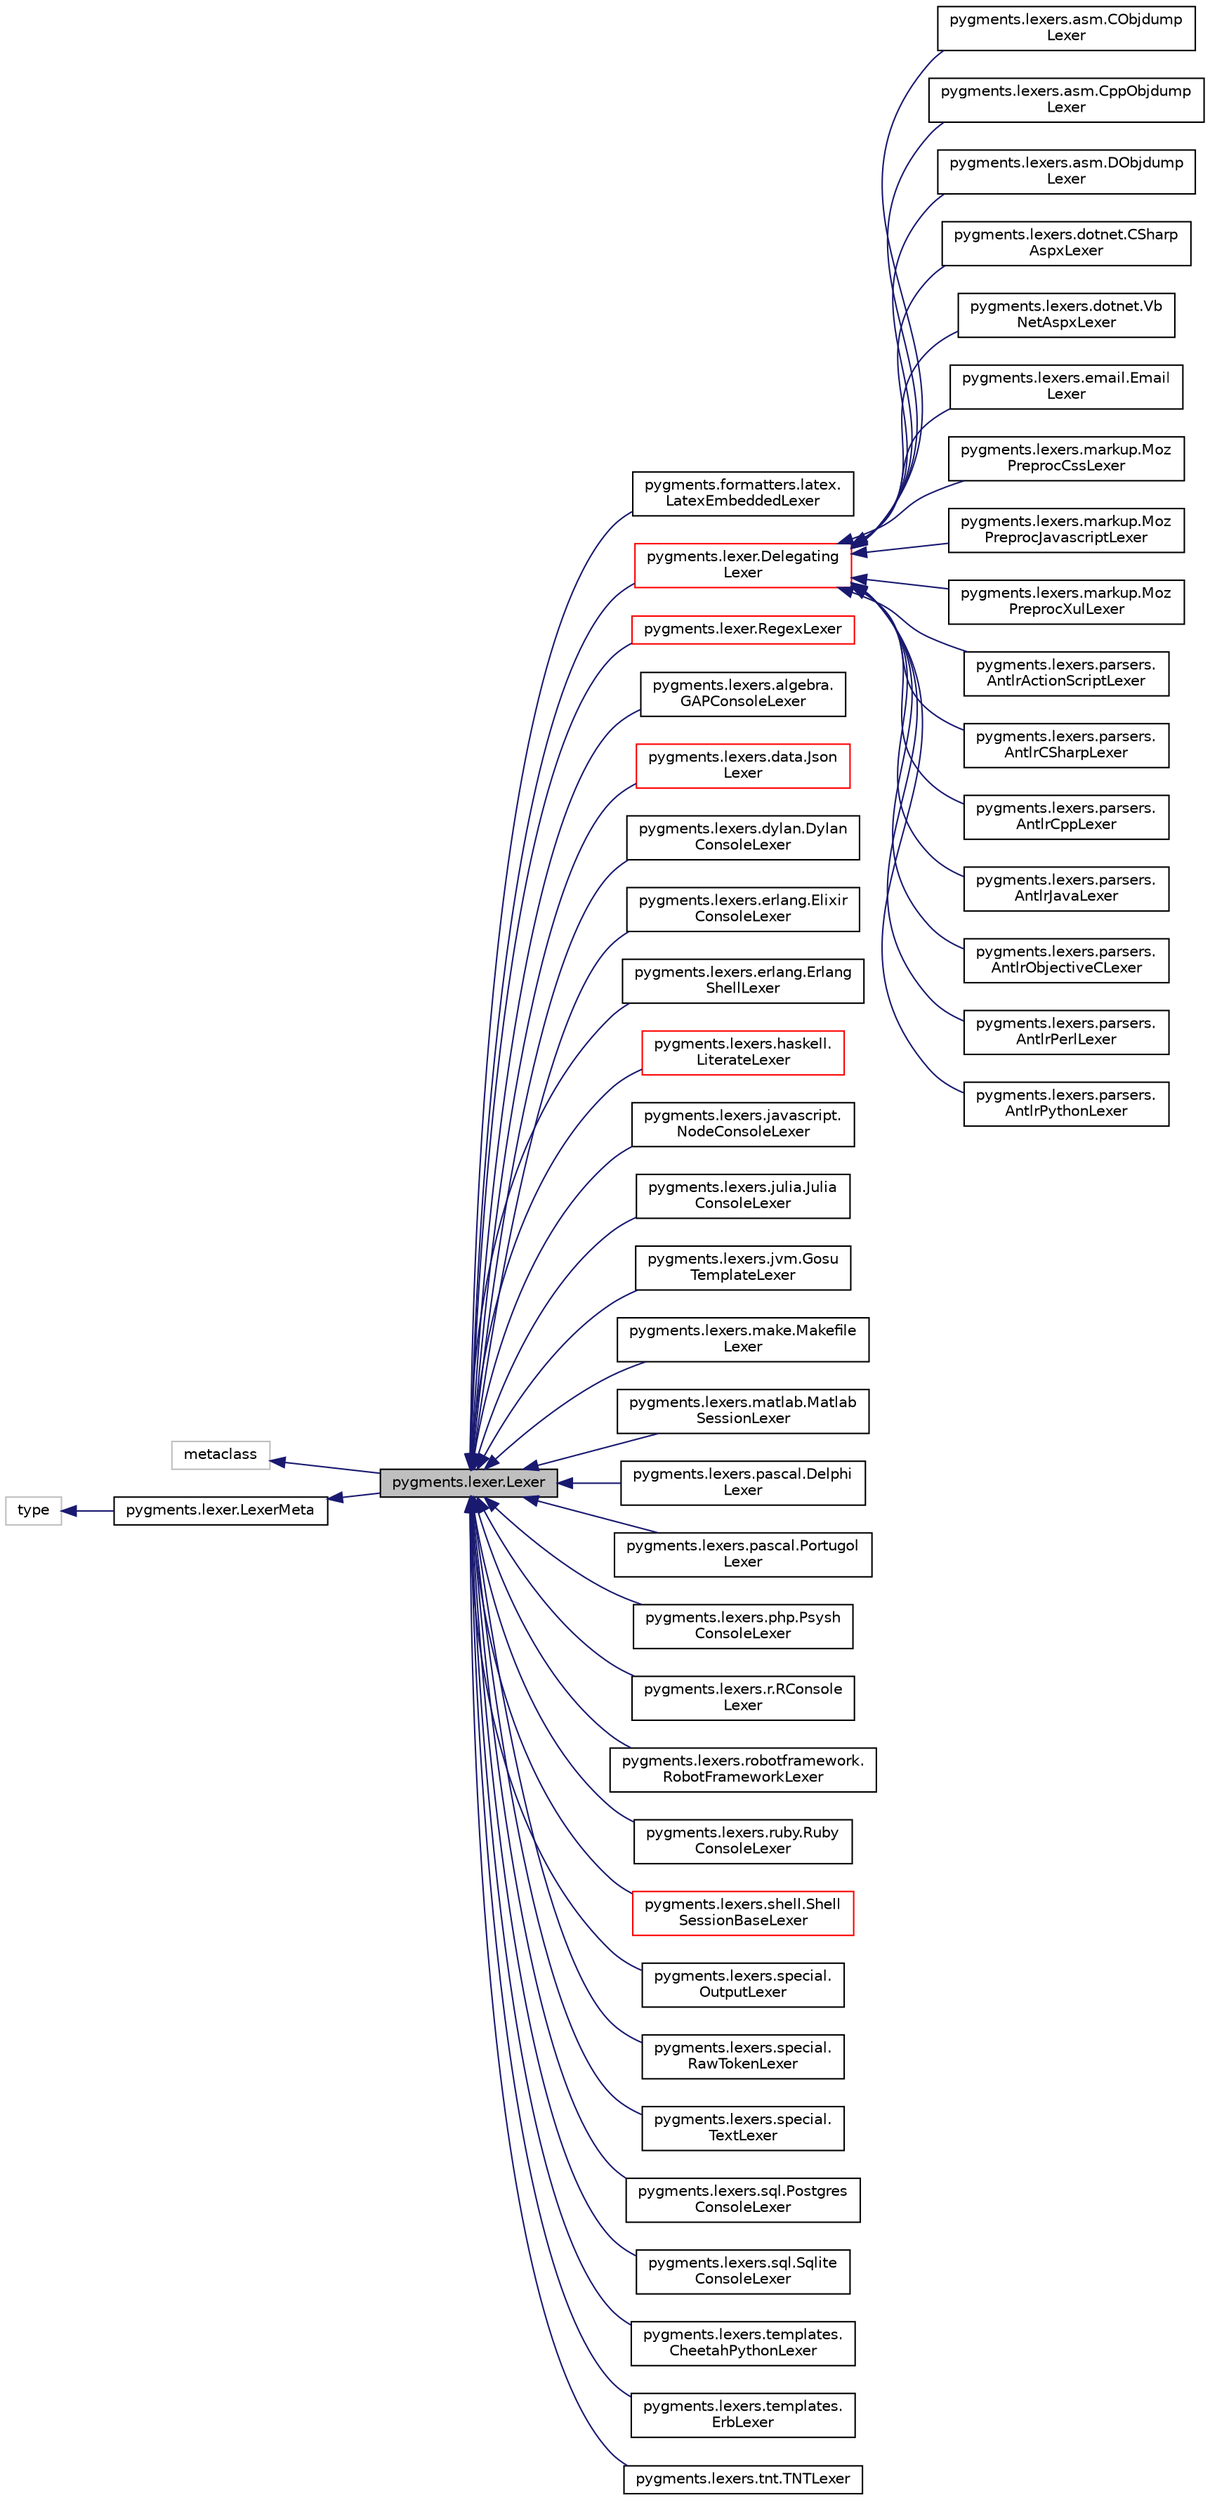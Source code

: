 digraph "pygments.lexer.Lexer"
{
 // LATEX_PDF_SIZE
  edge [fontname="Helvetica",fontsize="10",labelfontname="Helvetica",labelfontsize="10"];
  node [fontname="Helvetica",fontsize="10",shape=record];
  rankdir="LR";
  Node1 [label="pygments.lexer.Lexer",height=0.2,width=0.4,color="black", fillcolor="grey75", style="filled", fontcolor="black",tooltip=" "];
  Node2 -> Node1 [dir="back",color="midnightblue",fontsize="10",style="solid",fontname="Helvetica"];
  Node2 [label="metaclass",height=0.2,width=0.4,color="grey75", fillcolor="white", style="filled",tooltip=" "];
  Node3 -> Node1 [dir="back",color="midnightblue",fontsize="10",style="solid",fontname="Helvetica"];
  Node3 [label="pygments.lexer.LexerMeta",height=0.2,width=0.4,color="black", fillcolor="white", style="filled",URL="$classpygments_1_1lexer_1_1LexerMeta.html",tooltip=" "];
  Node4 -> Node3 [dir="back",color="midnightblue",fontsize="10",style="solid",fontname="Helvetica"];
  Node4 [label="type",height=0.2,width=0.4,color="grey75", fillcolor="white", style="filled",tooltip=" "];
  Node1 -> Node5 [dir="back",color="midnightblue",fontsize="10",style="solid",fontname="Helvetica"];
  Node5 [label="pygments.formatters.latex.\lLatexEmbeddedLexer",height=0.2,width=0.4,color="black", fillcolor="white", style="filled",URL="$classpygments_1_1formatters_1_1latex_1_1LatexEmbeddedLexer.html",tooltip=" "];
  Node1 -> Node6 [dir="back",color="midnightblue",fontsize="10",style="solid",fontname="Helvetica"];
  Node6 [label="pygments.lexer.Delegating\lLexer",height=0.2,width=0.4,color="red", fillcolor="white", style="filled",URL="$classpygments_1_1lexer_1_1DelegatingLexer.html",tooltip=" "];
  Node6 -> Node7 [dir="back",color="midnightblue",fontsize="10",style="solid",fontname="Helvetica"];
  Node7 [label="pygments.lexers.asm.CObjdump\lLexer",height=0.2,width=0.4,color="black", fillcolor="white", style="filled",URL="$classpygments_1_1lexers_1_1asm_1_1CObjdumpLexer.html",tooltip=" "];
  Node6 -> Node8 [dir="back",color="midnightblue",fontsize="10",style="solid",fontname="Helvetica"];
  Node8 [label="pygments.lexers.asm.CppObjdump\lLexer",height=0.2,width=0.4,color="black", fillcolor="white", style="filled",URL="$classpygments_1_1lexers_1_1asm_1_1CppObjdumpLexer.html",tooltip=" "];
  Node6 -> Node9 [dir="back",color="midnightblue",fontsize="10",style="solid",fontname="Helvetica"];
  Node9 [label="pygments.lexers.asm.DObjdump\lLexer",height=0.2,width=0.4,color="black", fillcolor="white", style="filled",URL="$classpygments_1_1lexers_1_1asm_1_1DObjdumpLexer.html",tooltip=" "];
  Node6 -> Node10 [dir="back",color="midnightblue",fontsize="10",style="solid",fontname="Helvetica"];
  Node10 [label="pygments.lexers.dotnet.CSharp\lAspxLexer",height=0.2,width=0.4,color="black", fillcolor="white", style="filled",URL="$classpygments_1_1lexers_1_1dotnet_1_1CSharpAspxLexer.html",tooltip=" "];
  Node6 -> Node11 [dir="back",color="midnightblue",fontsize="10",style="solid",fontname="Helvetica"];
  Node11 [label="pygments.lexers.dotnet.Vb\lNetAspxLexer",height=0.2,width=0.4,color="black", fillcolor="white", style="filled",URL="$classpygments_1_1lexers_1_1dotnet_1_1VbNetAspxLexer.html",tooltip=" "];
  Node6 -> Node12 [dir="back",color="midnightblue",fontsize="10",style="solid",fontname="Helvetica"];
  Node12 [label="pygments.lexers.email.Email\lLexer",height=0.2,width=0.4,color="black", fillcolor="white", style="filled",URL="$classpygments_1_1lexers_1_1email_1_1EmailLexer.html",tooltip=" "];
  Node6 -> Node13 [dir="back",color="midnightblue",fontsize="10",style="solid",fontname="Helvetica"];
  Node13 [label="pygments.lexers.markup.Moz\lPreprocCssLexer",height=0.2,width=0.4,color="black", fillcolor="white", style="filled",URL="$classpygments_1_1lexers_1_1markup_1_1MozPreprocCssLexer.html",tooltip=" "];
  Node6 -> Node14 [dir="back",color="midnightblue",fontsize="10",style="solid",fontname="Helvetica"];
  Node14 [label="pygments.lexers.markup.Moz\lPreprocJavascriptLexer",height=0.2,width=0.4,color="black", fillcolor="white", style="filled",URL="$classpygments_1_1lexers_1_1markup_1_1MozPreprocJavascriptLexer.html",tooltip=" "];
  Node6 -> Node15 [dir="back",color="midnightblue",fontsize="10",style="solid",fontname="Helvetica"];
  Node15 [label="pygments.lexers.markup.Moz\lPreprocXulLexer",height=0.2,width=0.4,color="black", fillcolor="white", style="filled",URL="$classpygments_1_1lexers_1_1markup_1_1MozPreprocXulLexer.html",tooltip=" "];
  Node6 -> Node16 [dir="back",color="midnightblue",fontsize="10",style="solid",fontname="Helvetica"];
  Node16 [label="pygments.lexers.parsers.\lAntlrActionScriptLexer",height=0.2,width=0.4,color="black", fillcolor="white", style="filled",URL="$classpygments_1_1lexers_1_1parsers_1_1AntlrActionScriptLexer.html",tooltip=" "];
  Node6 -> Node17 [dir="back",color="midnightblue",fontsize="10",style="solid",fontname="Helvetica"];
  Node17 [label="pygments.lexers.parsers.\lAntlrCSharpLexer",height=0.2,width=0.4,color="black", fillcolor="white", style="filled",URL="$classpygments_1_1lexers_1_1parsers_1_1AntlrCSharpLexer.html",tooltip=" "];
  Node6 -> Node18 [dir="back",color="midnightblue",fontsize="10",style="solid",fontname="Helvetica"];
  Node18 [label="pygments.lexers.parsers.\lAntlrCppLexer",height=0.2,width=0.4,color="black", fillcolor="white", style="filled",URL="$classpygments_1_1lexers_1_1parsers_1_1AntlrCppLexer.html",tooltip=" "];
  Node6 -> Node19 [dir="back",color="midnightblue",fontsize="10",style="solid",fontname="Helvetica"];
  Node19 [label="pygments.lexers.parsers.\lAntlrJavaLexer",height=0.2,width=0.4,color="black", fillcolor="white", style="filled",URL="$classpygments_1_1lexers_1_1parsers_1_1AntlrJavaLexer.html",tooltip=" "];
  Node6 -> Node20 [dir="back",color="midnightblue",fontsize="10",style="solid",fontname="Helvetica"];
  Node20 [label="pygments.lexers.parsers.\lAntlrObjectiveCLexer",height=0.2,width=0.4,color="black", fillcolor="white", style="filled",URL="$classpygments_1_1lexers_1_1parsers_1_1AntlrObjectiveCLexer.html",tooltip=" "];
  Node6 -> Node21 [dir="back",color="midnightblue",fontsize="10",style="solid",fontname="Helvetica"];
  Node21 [label="pygments.lexers.parsers.\lAntlrPerlLexer",height=0.2,width=0.4,color="black", fillcolor="white", style="filled",URL="$classpygments_1_1lexers_1_1parsers_1_1AntlrPerlLexer.html",tooltip=" "];
  Node6 -> Node22 [dir="back",color="midnightblue",fontsize="10",style="solid",fontname="Helvetica"];
  Node22 [label="pygments.lexers.parsers.\lAntlrPythonLexer",height=0.2,width=0.4,color="black", fillcolor="white", style="filled",URL="$classpygments_1_1lexers_1_1parsers_1_1AntlrPythonLexer.html",tooltip=" "];
  Node1 -> Node87 [dir="back",color="midnightblue",fontsize="10",style="solid",fontname="Helvetica"];
  Node87 [label="pygments.lexer.RegexLexer",height=0.2,width=0.4,color="red", fillcolor="white", style="filled",URL="$classpygments_1_1lexer_1_1RegexLexer.html",tooltip=" "];
  Node1 -> Node575 [dir="back",color="midnightblue",fontsize="10",style="solid",fontname="Helvetica"];
  Node575 [label="pygments.lexers.algebra.\lGAPConsoleLexer",height=0.2,width=0.4,color="black", fillcolor="white", style="filled",URL="$classpygments_1_1lexers_1_1algebra_1_1GAPConsoleLexer.html",tooltip=" "];
  Node1 -> Node576 [dir="back",color="midnightblue",fontsize="10",style="solid",fontname="Helvetica"];
  Node576 [label="pygments.lexers.data.Json\lLexer",height=0.2,width=0.4,color="red", fillcolor="white", style="filled",URL="$classpygments_1_1lexers_1_1data_1_1JsonLexer.html",tooltip=" "];
  Node1 -> Node579 [dir="back",color="midnightblue",fontsize="10",style="solid",fontname="Helvetica"];
  Node579 [label="pygments.lexers.dylan.Dylan\lConsoleLexer",height=0.2,width=0.4,color="black", fillcolor="white", style="filled",URL="$classpygments_1_1lexers_1_1dylan_1_1DylanConsoleLexer.html",tooltip=" "];
  Node1 -> Node580 [dir="back",color="midnightblue",fontsize="10",style="solid",fontname="Helvetica"];
  Node580 [label="pygments.lexers.erlang.Elixir\lConsoleLexer",height=0.2,width=0.4,color="black", fillcolor="white", style="filled",URL="$classpygments_1_1lexers_1_1erlang_1_1ElixirConsoleLexer.html",tooltip=" "];
  Node1 -> Node581 [dir="back",color="midnightblue",fontsize="10",style="solid",fontname="Helvetica"];
  Node581 [label="pygments.lexers.erlang.Erlang\lShellLexer",height=0.2,width=0.4,color="black", fillcolor="white", style="filled",URL="$classpygments_1_1lexers_1_1erlang_1_1ErlangShellLexer.html",tooltip=" "];
  Node1 -> Node582 [dir="back",color="midnightblue",fontsize="10",style="solid",fontname="Helvetica"];
  Node582 [label="pygments.lexers.haskell.\lLiterateLexer",height=0.2,width=0.4,color="red", fillcolor="white", style="filled",URL="$classpygments_1_1lexers_1_1haskell_1_1LiterateLexer.html",tooltip=" "];
  Node1 -> Node587 [dir="back",color="midnightblue",fontsize="10",style="solid",fontname="Helvetica"];
  Node587 [label="pygments.lexers.javascript.\lNodeConsoleLexer",height=0.2,width=0.4,color="black", fillcolor="white", style="filled",URL="$classpygments_1_1lexers_1_1javascript_1_1NodeConsoleLexer.html",tooltip=" "];
  Node1 -> Node588 [dir="back",color="midnightblue",fontsize="10",style="solid",fontname="Helvetica"];
  Node588 [label="pygments.lexers.julia.Julia\lConsoleLexer",height=0.2,width=0.4,color="black", fillcolor="white", style="filled",URL="$classpygments_1_1lexers_1_1julia_1_1JuliaConsoleLexer.html",tooltip=" "];
  Node1 -> Node589 [dir="back",color="midnightblue",fontsize="10",style="solid",fontname="Helvetica"];
  Node589 [label="pygments.lexers.jvm.Gosu\lTemplateLexer",height=0.2,width=0.4,color="black", fillcolor="white", style="filled",URL="$classpygments_1_1lexers_1_1jvm_1_1GosuTemplateLexer.html",tooltip=" "];
  Node1 -> Node590 [dir="back",color="midnightblue",fontsize="10",style="solid",fontname="Helvetica"];
  Node590 [label="pygments.lexers.make.Makefile\lLexer",height=0.2,width=0.4,color="black", fillcolor="white", style="filled",URL="$classpygments_1_1lexers_1_1make_1_1MakefileLexer.html",tooltip=" "];
  Node1 -> Node591 [dir="back",color="midnightblue",fontsize="10",style="solid",fontname="Helvetica"];
  Node591 [label="pygments.lexers.matlab.Matlab\lSessionLexer",height=0.2,width=0.4,color="black", fillcolor="white", style="filled",URL="$classpygments_1_1lexers_1_1matlab_1_1MatlabSessionLexer.html",tooltip=" "];
  Node1 -> Node592 [dir="back",color="midnightblue",fontsize="10",style="solid",fontname="Helvetica"];
  Node592 [label="pygments.lexers.pascal.Delphi\lLexer",height=0.2,width=0.4,color="black", fillcolor="white", style="filled",URL="$classpygments_1_1lexers_1_1pascal_1_1DelphiLexer.html",tooltip=" "];
  Node1 -> Node593 [dir="back",color="midnightblue",fontsize="10",style="solid",fontname="Helvetica"];
  Node593 [label="pygments.lexers.pascal.Portugol\lLexer",height=0.2,width=0.4,color="black", fillcolor="white", style="filled",URL="$classpygments_1_1lexers_1_1pascal_1_1PortugolLexer.html",tooltip=" "];
  Node1 -> Node594 [dir="back",color="midnightblue",fontsize="10",style="solid",fontname="Helvetica"];
  Node594 [label="pygments.lexers.php.Psysh\lConsoleLexer",height=0.2,width=0.4,color="black", fillcolor="white", style="filled",URL="$classpygments_1_1lexers_1_1php_1_1PsyshConsoleLexer.html",tooltip=" "];
  Node1 -> Node595 [dir="back",color="midnightblue",fontsize="10",style="solid",fontname="Helvetica"];
  Node595 [label="pygments.lexers.r.RConsole\lLexer",height=0.2,width=0.4,color="black", fillcolor="white", style="filled",URL="$classpygments_1_1lexers_1_1r_1_1RConsoleLexer.html",tooltip=" "];
  Node1 -> Node596 [dir="back",color="midnightblue",fontsize="10",style="solid",fontname="Helvetica"];
  Node596 [label="pygments.lexers.robotframework.\lRobotFrameworkLexer",height=0.2,width=0.4,color="black", fillcolor="white", style="filled",URL="$classpygments_1_1lexers_1_1robotframework_1_1RobotFrameworkLexer.html",tooltip=" "];
  Node1 -> Node597 [dir="back",color="midnightblue",fontsize="10",style="solid",fontname="Helvetica"];
  Node597 [label="pygments.lexers.ruby.Ruby\lConsoleLexer",height=0.2,width=0.4,color="black", fillcolor="white", style="filled",URL="$classpygments_1_1lexers_1_1ruby_1_1RubyConsoleLexer.html",tooltip=" "];
  Node1 -> Node598 [dir="back",color="midnightblue",fontsize="10",style="solid",fontname="Helvetica"];
  Node598 [label="pygments.lexers.shell.Shell\lSessionBaseLexer",height=0.2,width=0.4,color="red", fillcolor="white", style="filled",URL="$classpygments_1_1lexers_1_1shell_1_1ShellSessionBaseLexer.html",tooltip=" "];
  Node1 -> Node603 [dir="back",color="midnightblue",fontsize="10",style="solid",fontname="Helvetica"];
  Node603 [label="pygments.lexers.special.\lOutputLexer",height=0.2,width=0.4,color="black", fillcolor="white", style="filled",URL="$classpygments_1_1lexers_1_1special_1_1OutputLexer.html",tooltip=" "];
  Node1 -> Node604 [dir="back",color="midnightblue",fontsize="10",style="solid",fontname="Helvetica"];
  Node604 [label="pygments.lexers.special.\lRawTokenLexer",height=0.2,width=0.4,color="black", fillcolor="white", style="filled",URL="$classpygments_1_1lexers_1_1special_1_1RawTokenLexer.html",tooltip=" "];
  Node1 -> Node605 [dir="back",color="midnightblue",fontsize="10",style="solid",fontname="Helvetica"];
  Node605 [label="pygments.lexers.special.\lTextLexer",height=0.2,width=0.4,color="black", fillcolor="white", style="filled",URL="$classpygments_1_1lexers_1_1special_1_1TextLexer.html",tooltip=" "];
  Node1 -> Node606 [dir="back",color="midnightblue",fontsize="10",style="solid",fontname="Helvetica"];
  Node606 [label="pygments.lexers.sql.Postgres\lConsoleLexer",height=0.2,width=0.4,color="black", fillcolor="white", style="filled",URL="$classpygments_1_1lexers_1_1sql_1_1PostgresConsoleLexer.html",tooltip=" "];
  Node1 -> Node607 [dir="back",color="midnightblue",fontsize="10",style="solid",fontname="Helvetica"];
  Node607 [label="pygments.lexers.sql.Sqlite\lConsoleLexer",height=0.2,width=0.4,color="black", fillcolor="white", style="filled",URL="$classpygments_1_1lexers_1_1sql_1_1SqliteConsoleLexer.html",tooltip=" "];
  Node1 -> Node608 [dir="back",color="midnightblue",fontsize="10",style="solid",fontname="Helvetica"];
  Node608 [label="pygments.lexers.templates.\lCheetahPythonLexer",height=0.2,width=0.4,color="black", fillcolor="white", style="filled",URL="$classpygments_1_1lexers_1_1templates_1_1CheetahPythonLexer.html",tooltip=" "];
  Node1 -> Node609 [dir="back",color="midnightblue",fontsize="10",style="solid",fontname="Helvetica"];
  Node609 [label="pygments.lexers.templates.\lErbLexer",height=0.2,width=0.4,color="black", fillcolor="white", style="filled",URL="$classpygments_1_1lexers_1_1templates_1_1ErbLexer.html",tooltip=" "];
  Node1 -> Node610 [dir="back",color="midnightblue",fontsize="10",style="solid",fontname="Helvetica"];
  Node610 [label="pygments.lexers.tnt.TNTLexer",height=0.2,width=0.4,color="black", fillcolor="white", style="filled",URL="$classpygments_1_1lexers_1_1tnt_1_1TNTLexer.html",tooltip=" "];
}
